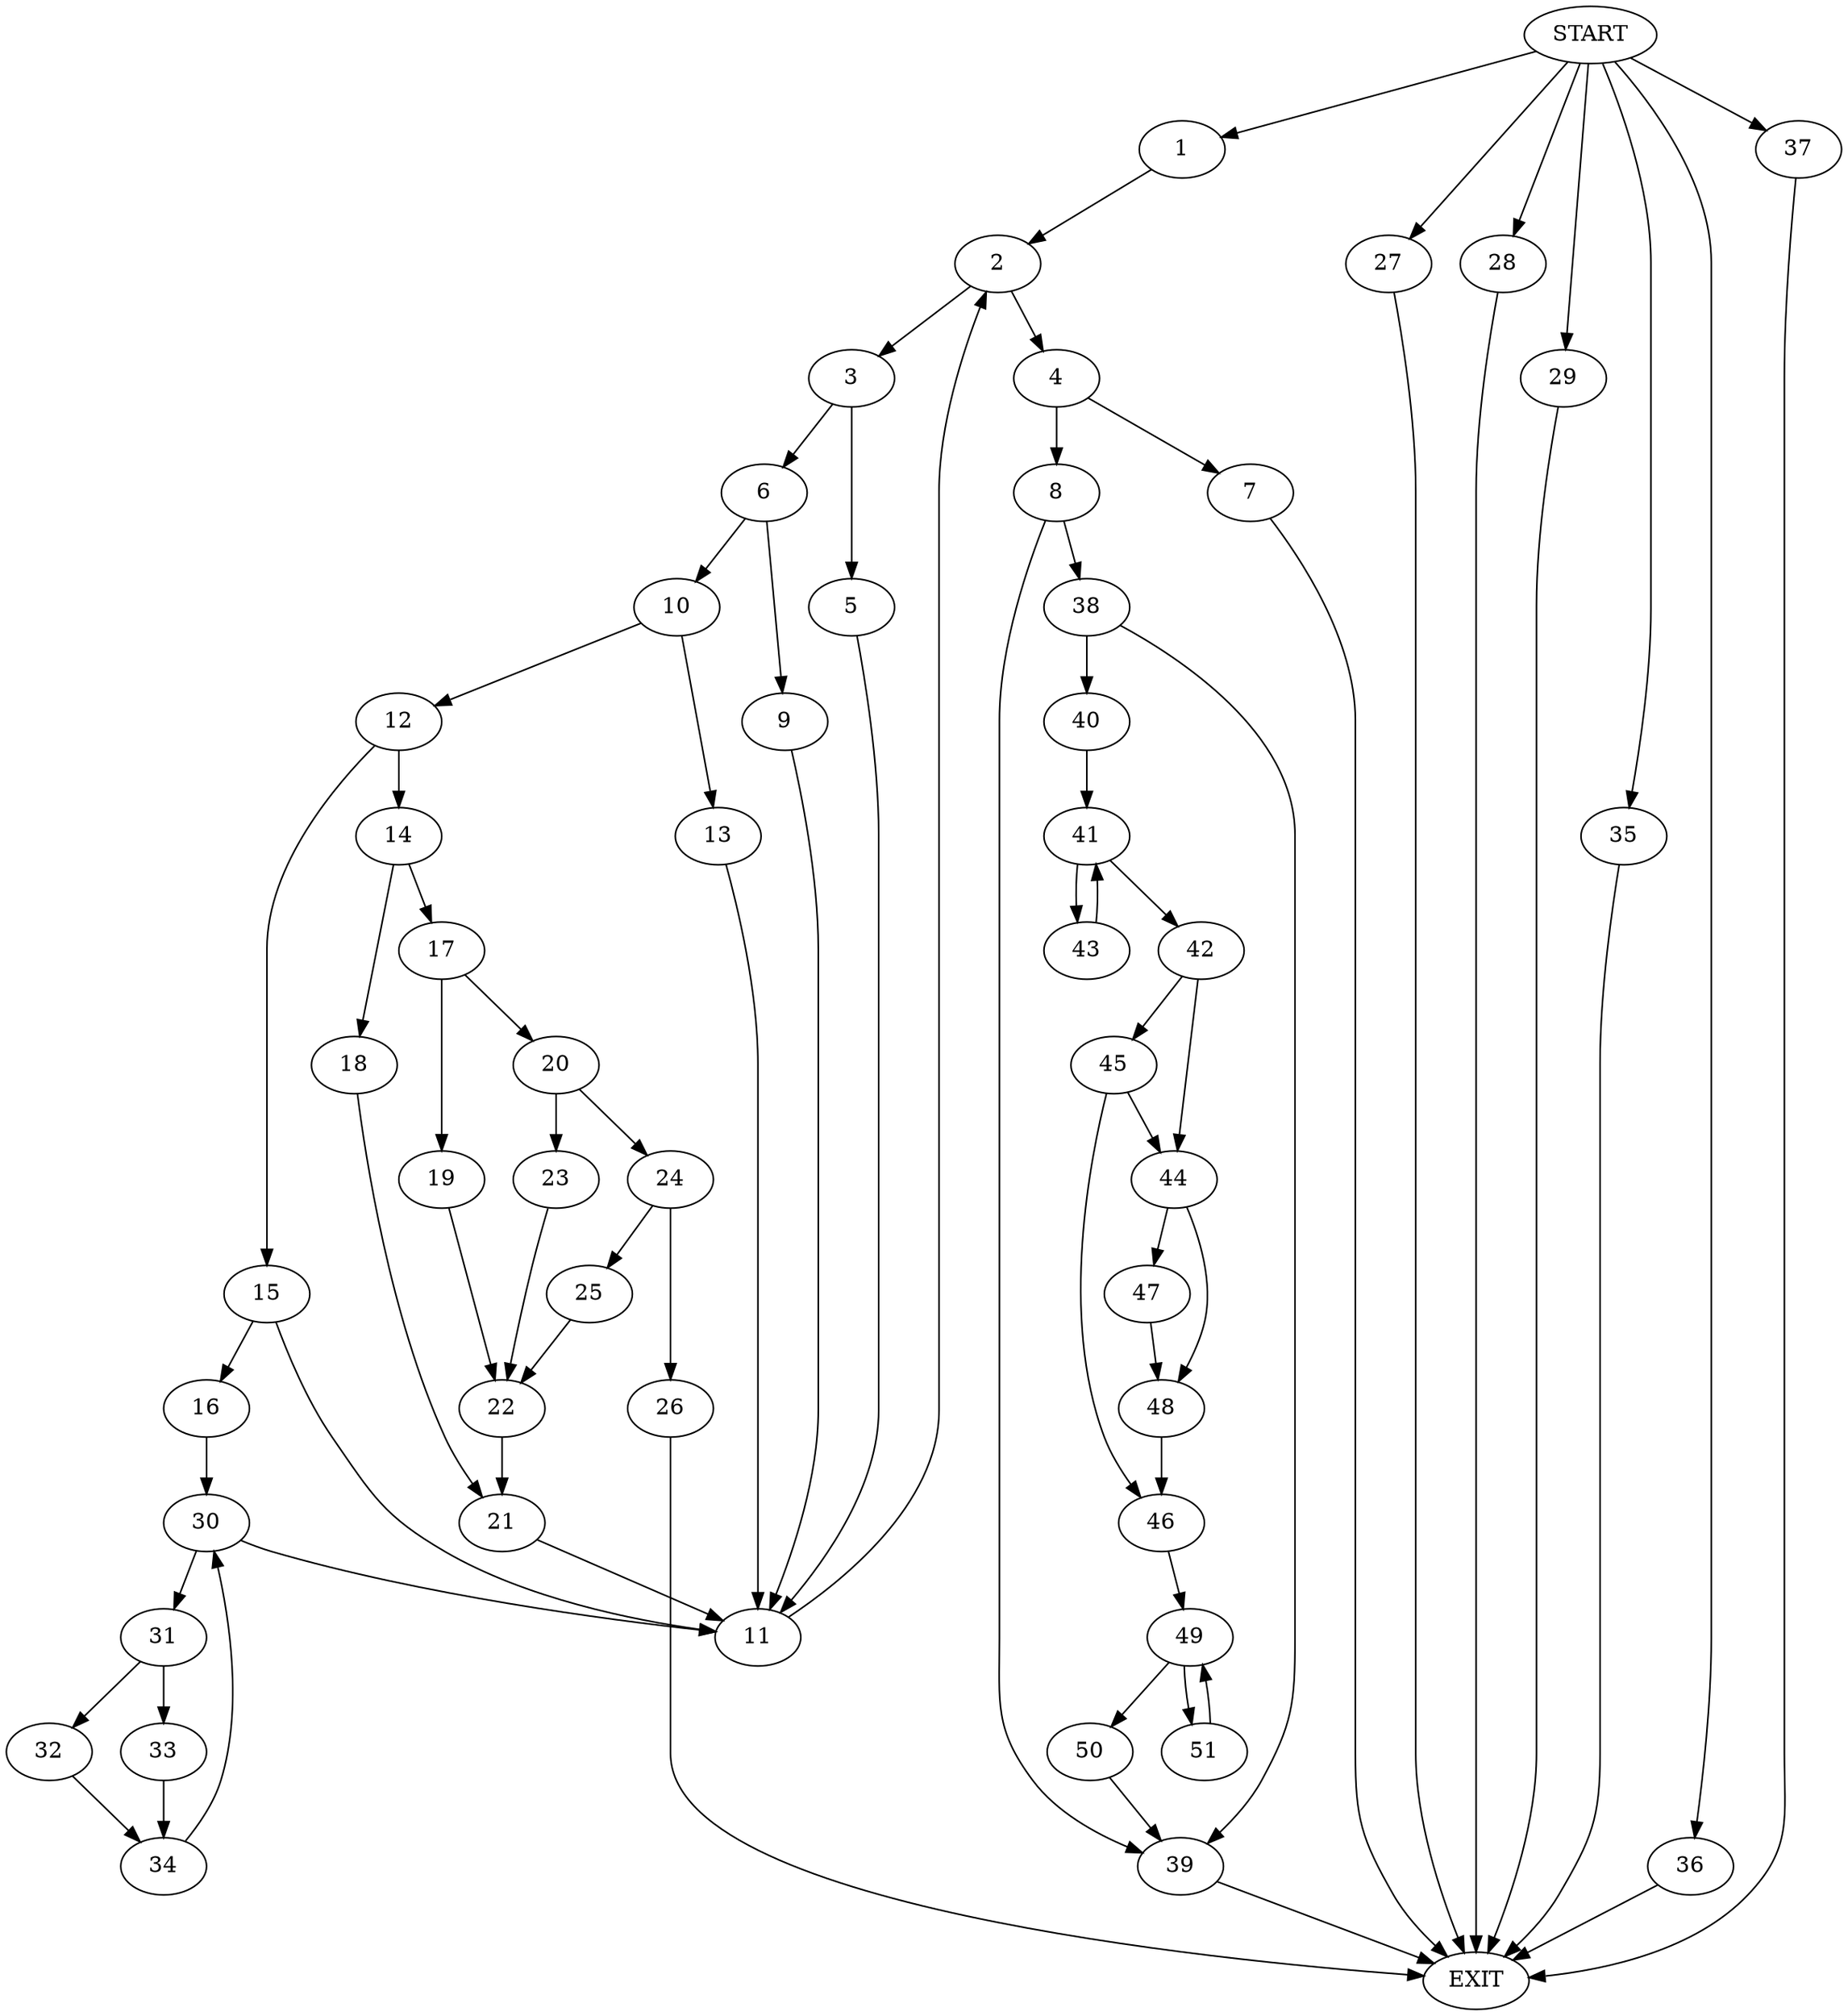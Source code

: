 digraph {
0 [label="START"]
52 [label="EXIT"]
0 -> 1
1 -> 2
2 -> 3
2 -> 4
3 -> 5
3 -> 6
4 -> 7
4 -> 8
6 -> 9
6 -> 10
5 -> 11
11 -> 2
9 -> 11
10 -> 12
10 -> 13
13 -> 11
12 -> 14
12 -> 15
15 -> 11
15 -> 16
14 -> 17
14 -> 18
17 -> 19
17 -> 20
18 -> 21
19 -> 22
20 -> 23
20 -> 24
22 -> 21
23 -> 22
24 -> 25
24 -> 26
25 -> 22
26 -> 52
21 -> 11
0 -> 27
27 -> 52
0 -> 28
28 -> 52
0 -> 29
29 -> 52
16 -> 30
30 -> 11
30 -> 31
31 -> 32
31 -> 33
33 -> 34
32 -> 34
34 -> 30
0 -> 35
35 -> 52
0 -> 36
36 -> 52
0 -> 37
37 -> 52
8 -> 38
8 -> 39
7 -> 52
38 -> 40
38 -> 39
39 -> 52
40 -> 41
41 -> 42
41 -> 43
42 -> 44
42 -> 45
43 -> 41
45 -> 44
45 -> 46
44 -> 47
44 -> 48
46 -> 49
47 -> 48
48 -> 46
49 -> 50
49 -> 51
51 -> 49
50 -> 39
}
